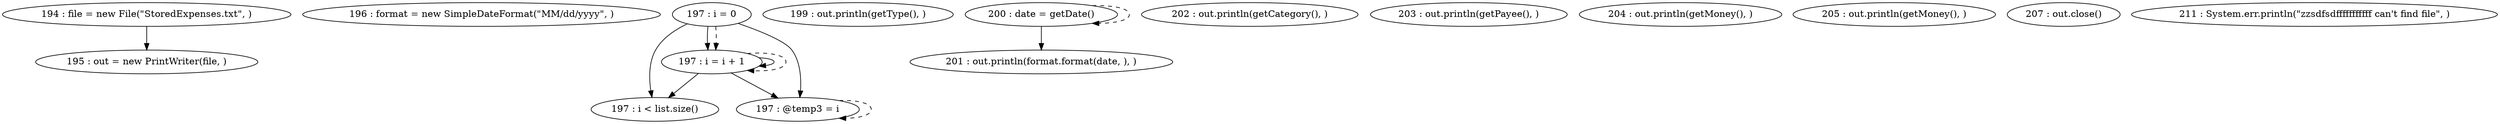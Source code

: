 digraph G {
"194 : file = new File(\"StoredExpenses.txt\", )"
"194 : file = new File(\"StoredExpenses.txt\", )" -> "195 : out = new PrintWriter(file, )"
"195 : out = new PrintWriter(file, )"
"196 : format = new SimpleDateFormat(\"MM/dd/yyyy\", )"
"197 : i = 0"
"197 : i = 0" -> "197 : i = i + 1"
"197 : i = 0" -> "197 : i < list.size()"
"197 : i = 0" -> "197 : @temp3 = i"
"197 : i = 0" -> "197 : i = i + 1" [style=dashed]
"197 : i < list.size()"
"199 : out.println(getType(), )"
"200 : date = getDate()"
"200 : date = getDate()" -> "201 : out.println(format.format(date, ), )"
"200 : date = getDate()" -> "200 : date = getDate()" [style=dashed]
"201 : out.println(format.format(date, ), )"
"202 : out.println(getCategory(), )"
"203 : out.println(getPayee(), )"
"204 : out.println(getMoney(), )"
"205 : out.println(getMoney(), )"
"197 : @temp3 = i"
"197 : @temp3 = i" -> "197 : @temp3 = i" [style=dashed]
"197 : i = i + 1"
"197 : i = i + 1" -> "197 : i = i + 1"
"197 : i = i + 1" -> "197 : i < list.size()"
"197 : i = i + 1" -> "197 : @temp3 = i"
"197 : i = i + 1" -> "197 : i = i + 1" [style=dashed]
"207 : out.close()"
"211 : System.err.println(\"zzsdfsdfffffffffff can't find file\", )"
}